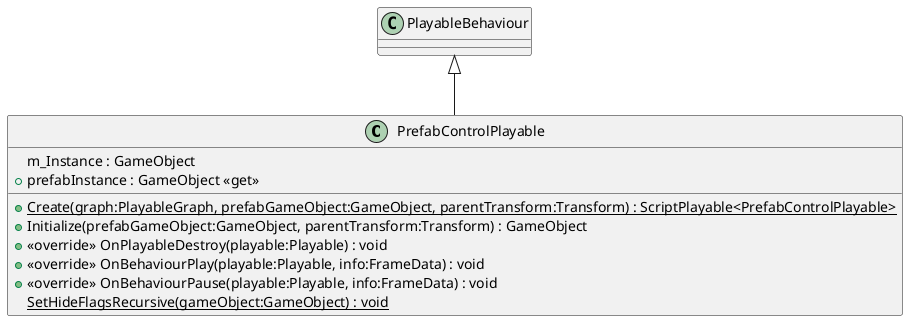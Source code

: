@startuml
class PrefabControlPlayable {
    m_Instance : GameObject
    + {static} Create(graph:PlayableGraph, prefabGameObject:GameObject, parentTransform:Transform) : ScriptPlayable<PrefabControlPlayable>
    + prefabInstance : GameObject <<get>>
    + Initialize(prefabGameObject:GameObject, parentTransform:Transform) : GameObject
    + <<override>> OnPlayableDestroy(playable:Playable) : void
    + <<override>> OnBehaviourPlay(playable:Playable, info:FrameData) : void
    + <<override>> OnBehaviourPause(playable:Playable, info:FrameData) : void
    {static} SetHideFlagsRecursive(gameObject:GameObject) : void
}
PlayableBehaviour <|-- PrefabControlPlayable
@enduml
